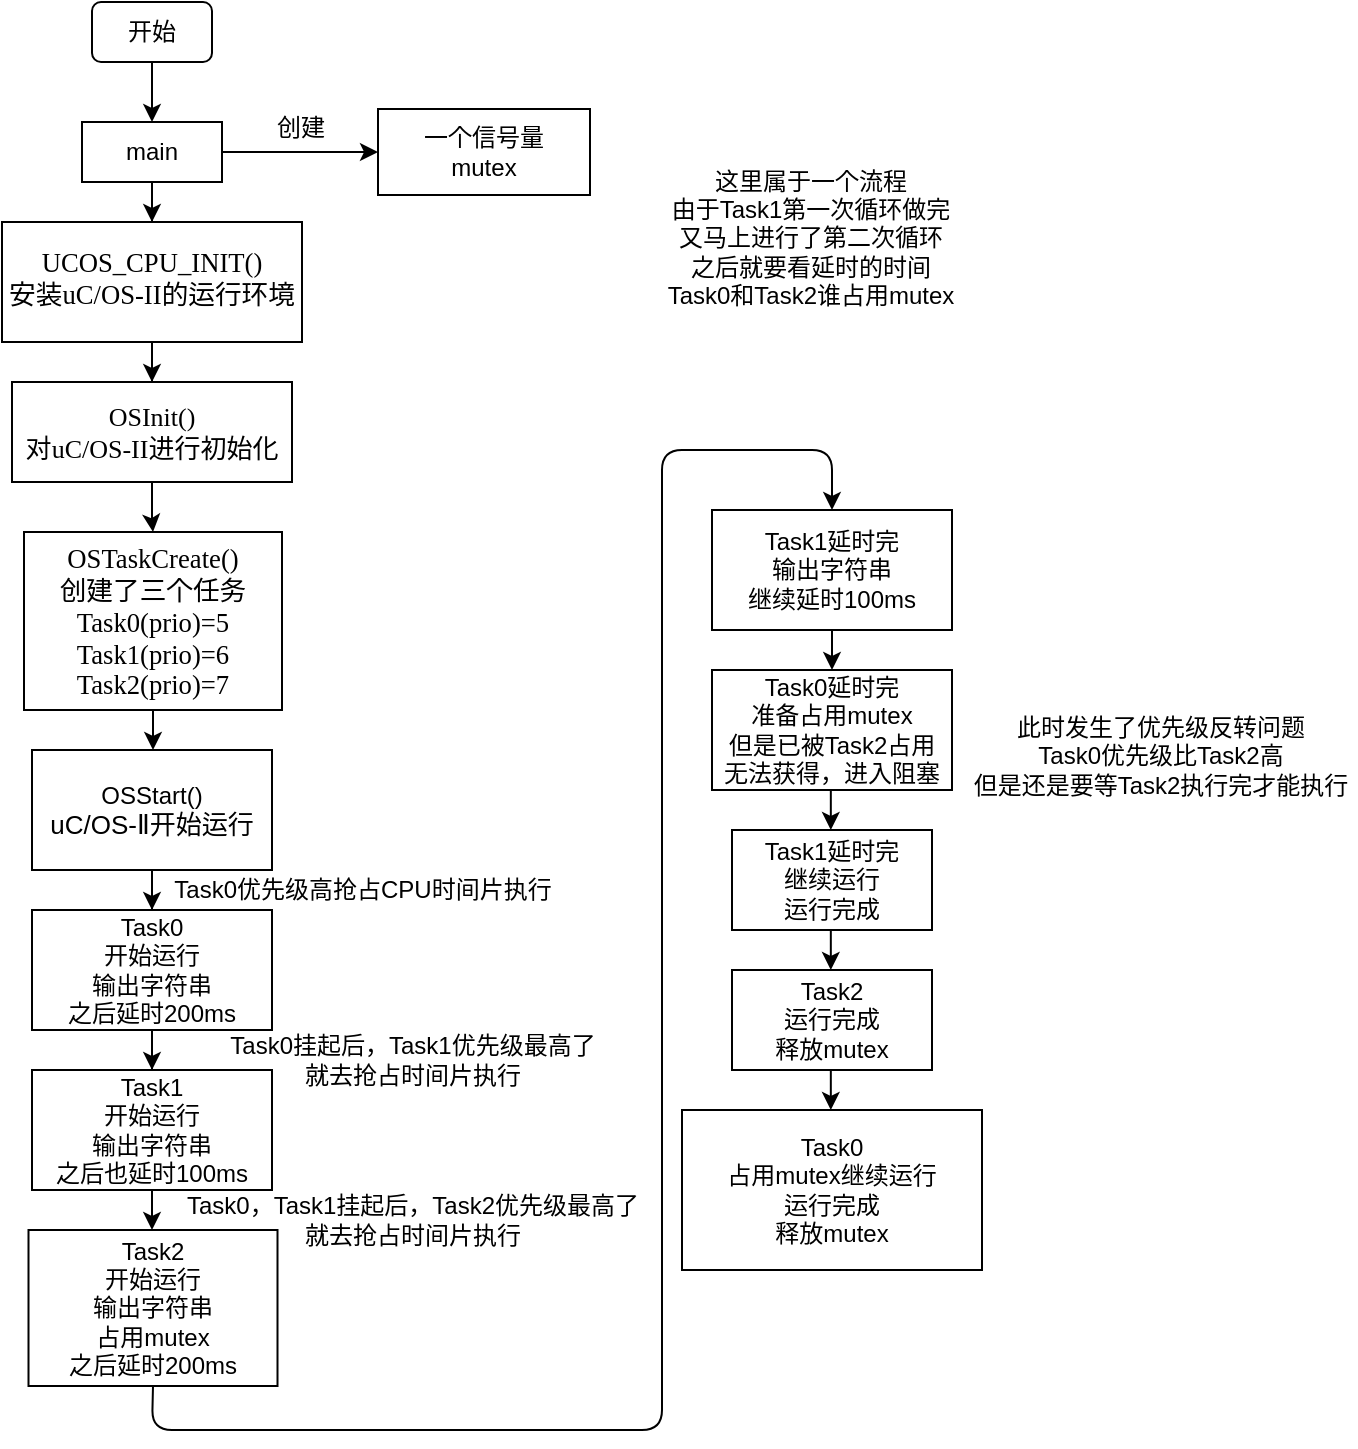 <mxfile type="github" version="13.9.9">
  <diagram id="ohuZpZp04dHcLVHIaXz8" name="Page-1">
    <mxGraphModel grid="0" dx="1483" dy="823" gridSize="10" guides="1" tooltips="1" connect="1" arrows="1" fold="1" page="0" pageScale="1" pageWidth="827" pageHeight="1169" math="0" shadow="0">
      <root>
        <mxCell id="0" />
        <mxCell id="1" parent="0" />
        <mxCell id="6d9VZupNLLY6rlw0ip5k-10" parent="1" style="edgeStyle=orthogonalEdgeStyle;rounded=0;orthogonalLoop=1;jettySize=auto;html=1;entryX=0.5;entryY=0;entryDx=0;entryDy=0;" edge="1" source="6d9VZupNLLY6rlw0ip5k-1" target="6d9VZupNLLY6rlw0ip5k-2">
          <mxGeometry as="geometry" relative="1" />
        </mxCell>
        <mxCell id="6d9VZupNLLY6rlw0ip5k-1" value="开始" parent="1" style="rounded=1;whiteSpace=wrap;html=1;" vertex="1">
          <mxGeometry as="geometry" x="255" y="106" width="60" height="30" />
        </mxCell>
        <mxCell id="6d9VZupNLLY6rlw0ip5k-11" parent="1" style="edgeStyle=orthogonalEdgeStyle;rounded=0;orthogonalLoop=1;jettySize=auto;html=1;entryX=0.5;entryY=0;entryDx=0;entryDy=0;" edge="1" source="6d9VZupNLLY6rlw0ip5k-2" target="6d9VZupNLLY6rlw0ip5k-9">
          <mxGeometry as="geometry" relative="1" />
        </mxCell>
        <mxCell id="6d9VZupNLLY6rlw0ip5k-23" parent="1" style="edgeStyle=orthogonalEdgeStyle;rounded=0;orthogonalLoop=1;jettySize=auto;html=1;entryX=0;entryY=0.5;entryDx=0;entryDy=0;" edge="1" source="6d9VZupNLLY6rlw0ip5k-2" target="6d9VZupNLLY6rlw0ip5k-22">
          <mxGeometry as="geometry" relative="1" />
        </mxCell>
        <mxCell id="6d9VZupNLLY6rlw0ip5k-2" value="main" parent="1" style="rounded=0;whiteSpace=wrap;html=1;" vertex="1">
          <mxGeometry as="geometry" x="250" y="166" width="70" height="30" />
        </mxCell>
        <mxCell id="6d9VZupNLLY6rlw0ip5k-32" parent="1" style="edgeStyle=orthogonalEdgeStyle;rounded=0;orthogonalLoop=1;jettySize=auto;html=1;entryX=0.5;entryY=0;entryDx=0;entryDy=0;" edge="1" source="6d9VZupNLLY6rlw0ip5k-4" target="6d9VZupNLLY6rlw0ip5k-25">
          <mxGeometry as="geometry" relative="1" />
        </mxCell>
        <mxCell id="6d9VZupNLLY6rlw0ip5k-4" value="Task1&lt;br&gt;开始运行&lt;br&gt;输出字符串&lt;br&gt;之后也延时100ms" parent="1" style="rounded=0;whiteSpace=wrap;html=1;" vertex="1">
          <mxGeometry as="geometry" x="225" y="640" width="120" height="60" />
        </mxCell>
        <mxCell id="6d9VZupNLLY6rlw0ip5k-18" parent="1" style="edgeStyle=orthogonalEdgeStyle;rounded=0;orthogonalLoop=1;jettySize=auto;html=1;entryX=0.5;entryY=0;entryDx=0;entryDy=0;" edge="1" source="6d9VZupNLLY6rlw0ip5k-5" target="6d9VZupNLLY6rlw0ip5k-4">
          <mxGeometry as="geometry" relative="1" />
        </mxCell>
        <mxCell id="6d9VZupNLLY6rlw0ip5k-5" value="Task0&lt;br&gt;开始运行&lt;br&gt;输出字符串&lt;br&gt;之后延时200ms" parent="1" style="rounded=0;whiteSpace=wrap;html=1;" vertex="1">
          <mxGeometry as="geometry" x="225" y="560" width="120" height="60" />
        </mxCell>
        <mxCell id="6d9VZupNLLY6rlw0ip5k-15" parent="1" style="edgeStyle=orthogonalEdgeStyle;rounded=0;orthogonalLoop=1;jettySize=auto;html=1;entryX=0.5;entryY=0;entryDx=0;entryDy=0;" edge="1" source="6d9VZupNLLY6rlw0ip5k-6" target="6d9VZupNLLY6rlw0ip5k-5">
          <mxGeometry as="geometry" relative="1" />
        </mxCell>
        <mxCell id="6d9VZupNLLY6rlw0ip5k-6" value="OSStart()&lt;br&gt;&lt;span lang=&quot;EN-US&quot; style=&quot;text-align: center ; color: rgb(0 , 0 , 0) ; text-transform: none ; text-indent: 0px ; letter-spacing: normal ; font-size: 13px ; font-style: normal ; font-variant: normal ; font-weight: 400 ; text-decoration: none ; word-spacing: 0px&quot;&gt;uC/OS-Ⅱ开始运行&lt;/span&gt;" parent="1" style="rounded=0;whiteSpace=wrap;html=1;" vertex="1">
          <mxGeometry as="geometry" x="225" y="480" width="120" height="60" />
        </mxCell>
        <mxCell id="6d9VZupNLLY6rlw0ip5k-14" parent="1" style="edgeStyle=orthogonalEdgeStyle;rounded=0;orthogonalLoop=1;jettySize=auto;html=1;entryX=0.5;entryY=0;entryDx=0;entryDy=0;" edge="1" source="6d9VZupNLLY6rlw0ip5k-7" target="6d9VZupNLLY6rlw0ip5k-6">
          <mxGeometry as="geometry" relative="1" />
        </mxCell>
        <mxCell id="6d9VZupNLLY6rlw0ip5k-7" value="&lt;span lang=&quot;EN-US&quot; style=&quot;font-size: 10.0pt ; font-family: &amp;#34;times new roman&amp;#34; , serif&quot;&gt;OSTaskCreate()&lt;br&gt;创建了三个任务&lt;br&gt;Task0(prio)=5&lt;br&gt;Task1(prio)=6&lt;br&gt;Task2(prio)=7&lt;br&gt;&lt;/span&gt;" parent="1" style="rounded=0;whiteSpace=wrap;html=1;" vertex="1">
          <mxGeometry as="geometry" x="221" y="371" width="129" height="89" />
        </mxCell>
        <mxCell id="6d9VZupNLLY6rlw0ip5k-13" parent="1" style="edgeStyle=orthogonalEdgeStyle;rounded=0;orthogonalLoop=1;jettySize=auto;html=1;entryX=0.5;entryY=0;entryDx=0;entryDy=0;" edge="1" source="6d9VZupNLLY6rlw0ip5k-8" target="6d9VZupNLLY6rlw0ip5k-7">
          <mxGeometry as="geometry" relative="1" />
        </mxCell>
        <mxCell id="6d9VZupNLLY6rlw0ip5k-8" value="&lt;span lang=&quot;EN-US&quot; style=&quot;font-family: &amp;#34;times new roman&amp;#34; , serif ; font-size: 13px&quot;&gt;&lt;font style=&quot;font-size: 13px&quot;&gt;&lt;font style=&quot;font-size: 13px&quot;&gt;&lt;font style=&quot;font-size: 13px&quot;&gt;OSInit()&lt;br&gt;对&lt;span lang=&quot;EN-US&quot; style=&quot;text-align: center ; color: rgb(0 , 0 , 0) ; text-transform: none ; text-indent: 0px ; letter-spacing: normal ; font-style: normal ; font-variant: normal ; font-weight: 400 ; text-decoration: none ; word-spacing: 0px&quot;&gt;uC/OS-II进行初始化&lt;/span&gt;&lt;/font&gt;&lt;/font&gt;&lt;/font&gt;&lt;/span&gt;" parent="1" style="rounded=0;whiteSpace=wrap;html=1;" vertex="1">
          <mxGeometry as="geometry" x="215" y="296" width="140" height="50" />
        </mxCell>
        <mxCell id="6d9VZupNLLY6rlw0ip5k-12" parent="1" style="edgeStyle=orthogonalEdgeStyle;rounded=0;orthogonalLoop=1;jettySize=auto;html=1;entryX=0.5;entryY=0;entryDx=0;entryDy=0;" edge="1" source="6d9VZupNLLY6rlw0ip5k-9" target="6d9VZupNLLY6rlw0ip5k-8">
          <mxGeometry as="geometry" relative="1" />
        </mxCell>
        <mxCell id="6d9VZupNLLY6rlw0ip5k-9" value="&lt;span lang=&quot;EN-US&quot; style=&quot;font-family: &amp;#34;times new roman&amp;#34; , serif ; font-size: 13.33px&quot;&gt;&lt;font style=&quot;font-size: 13.33px&quot;&gt;&lt;font style=&quot;font-size: 13.33px&quot;&gt;&lt;font style=&quot;font-size: 13.33px&quot;&gt;&lt;font style=&quot;font-size: 13.33px&quot;&gt;&lt;font style=&quot;font-size: 13.33px&quot;&gt;UCOS_CPU_INIT()&lt;br&gt;安装&lt;span lang=&quot;EN-US&quot; style=&quot;font-family: &amp;#34;times new roman&amp;#34; , serif&quot;&gt;uC/OS-II的运行环境&lt;/span&gt;&lt;/font&gt;&lt;/font&gt;&lt;/font&gt;&lt;/font&gt;&lt;/font&gt;&lt;b&gt;&lt;i&gt;&lt;u&gt;&lt;sub&gt;&lt;sup style=&quot;font-size: 13.33px&quot;&gt;&lt;strike&gt;&lt;br&gt;&lt;/strike&gt;&lt;/sup&gt;&lt;/sub&gt;&lt;/u&gt;&lt;/i&gt;&lt;/b&gt;&lt;/span&gt;" parent="1" style="rounded=0;whiteSpace=wrap;html=1;" vertex="1">
          <mxGeometry as="geometry" x="210" y="216" width="150" height="60" />
        </mxCell>
        <mxCell id="6d9VZupNLLY6rlw0ip5k-17" value="Task0优先级高抢占CPU时间片执行" parent="1" style="text;html=1;align=center;verticalAlign=middle;resizable=0;points=[];autosize=1;" vertex="1">
          <mxGeometry as="geometry" x="290" y="540" width="200" height="20" />
        </mxCell>
        <mxCell id="6d9VZupNLLY6rlw0ip5k-19" value="Task0挂起后，Task1优先级最高了&lt;br&gt;就去抢占时间片执行" parent="1" style="text;html=1;align=center;verticalAlign=middle;resizable=0;points=[];autosize=1;" vertex="1">
          <mxGeometry as="geometry" x="315" y="620" width="200" height="30" />
        </mxCell>
        <mxCell id="6d9VZupNLLY6rlw0ip5k-22" value="一个信号量&lt;br&gt;mutex" parent="1" style="rounded=0;whiteSpace=wrap;html=1;" vertex="1">
          <mxGeometry as="geometry" x="398" y="159.5" width="106" height="43" />
        </mxCell>
        <mxCell id="6d9VZupNLLY6rlw0ip5k-24" value="创建" parent="1" style="text;html=1;align=center;verticalAlign=middle;resizable=0;points=[];autosize=1;" vertex="1">
          <mxGeometry as="geometry" x="342" y="159.5" width="34" height="18" />
        </mxCell>
        <mxCell id="6d9VZupNLLY6rlw0ip5k-25" value="Task2&lt;br&gt;开始运行&lt;br&gt;输出字符串&lt;br&gt;占用mutex&lt;br&gt;之后延时200ms" parent="1" style="rounded=0;whiteSpace=wrap;html=1;" vertex="1">
          <mxGeometry as="geometry" x="223.25" y="720" width="124.5" height="78" />
        </mxCell>
        <mxCell id="6d9VZupNLLY6rlw0ip5k-26" value="Task0，Task1挂起后，Task2优先级最高了&lt;br&gt;就去抢占时间片执行" parent="1" style="text;html=1;align=center;verticalAlign=middle;resizable=0;points=[];autosize=1;" vertex="1">
          <mxGeometry as="geometry" x="295" y="700" width="240" height="30" />
        </mxCell>
        <mxCell id="6d9VZupNLLY6rlw0ip5k-27" value="Task1延时完&lt;br&gt;输出字符串&lt;br&gt;继续延时100ms" parent="1" style="rounded=0;whiteSpace=wrap;html=1;" vertex="1">
          <mxGeometry as="geometry" x="565" y="360" width="120" height="60" />
        </mxCell>
        <mxCell id="6d9VZupNLLY6rlw0ip5k-28" value="Task0延时完&lt;br&gt;准备占用mutex&lt;br&gt;但是已被Task2占用&lt;br&gt;无法获得，进入阻塞" parent="1" style="rounded=0;whiteSpace=wrap;html=1;" vertex="1">
          <mxGeometry as="geometry" x="565" y="440" width="120" height="60" />
        </mxCell>
        <mxCell id="6d9VZupNLLY6rlw0ip5k-29" value="Task2&lt;br&gt;运行完成&lt;br&gt;释放mutex" parent="1" style="rounded=0;whiteSpace=wrap;html=1;" vertex="1">
          <mxGeometry as="geometry" x="575" y="590" width="100" height="50" />
        </mxCell>
        <mxCell id="6d9VZupNLLY6rlw0ip5k-30" value="Task0&lt;br&gt;占用mutex继续运行&lt;br&gt;运行完成&lt;br&gt;释放mutex" parent="1" style="rounded=0;whiteSpace=wrap;html=1;" vertex="1">
          <mxGeometry as="geometry" x="550" y="660" width="150" height="80" />
        </mxCell>
        <mxCell id="6d9VZupNLLY6rlw0ip5k-31" value="Task1延时完&lt;br&gt;继续运行&lt;br&gt;运行完成" parent="1" style="rounded=0;whiteSpace=wrap;html=1;" vertex="1">
          <mxGeometry as="geometry" x="575" y="520" width="100" height="50" />
        </mxCell>
        <mxCell id="6d9VZupNLLY6rlw0ip5k-34" value="" parent="1" style="endArrow=classic;html=1;exitX=0.5;exitY=1;exitDx=0;exitDy=0;entryX=0.5;entryY=0;entryDx=0;entryDy=0;" edge="1" source="6d9VZupNLLY6rlw0ip5k-25" target="6d9VZupNLLY6rlw0ip5k-27">
          <mxGeometry as="geometry" width="50" height="50" relative="1">
            <mxPoint as="sourcePoint" x="460" y="810" />
            <mxPoint as="targetPoint" x="510" y="760" />
            <Array as="points">
              <mxPoint x="285" y="820" />
              <mxPoint x="540" y="820" />
              <mxPoint x="540" y="330" />
              <mxPoint x="625" y="330" />
            </Array>
          </mxGeometry>
        </mxCell>
        <mxCell id="6d9VZupNLLY6rlw0ip5k-35" value="" parent="1" style="endArrow=classic;html=1;exitX=0.5;exitY=1;exitDx=0;exitDy=0;entryX=0.5;entryY=0;entryDx=0;entryDy=0;" edge="1" source="6d9VZupNLLY6rlw0ip5k-27" target="6d9VZupNLLY6rlw0ip5k-28">
          <mxGeometry as="geometry" width="50" height="50" relative="1">
            <mxPoint as="sourcePoint" x="770" y="490" />
            <mxPoint as="targetPoint" x="820" y="440" />
          </mxGeometry>
        </mxCell>
        <mxCell id="6d9VZupNLLY6rlw0ip5k-38" value="" parent="1" style="endArrow=classic;html=1;exitX=0.5;exitY=1;exitDx=0;exitDy=0;entryX=0.5;entryY=0;entryDx=0;entryDy=0;" edge="1">
          <mxGeometry as="geometry" width="50" height="50" relative="1">
            <mxPoint as="sourcePoint" x="624.41" y="500" />
            <mxPoint as="targetPoint" x="624.41" y="520" />
          </mxGeometry>
        </mxCell>
        <mxCell id="6d9VZupNLLY6rlw0ip5k-39" value="" parent="1" style="endArrow=classic;html=1;exitX=0.5;exitY=1;exitDx=0;exitDy=0;entryX=0.5;entryY=0;entryDx=0;entryDy=0;" edge="1">
          <mxGeometry as="geometry" width="50" height="50" relative="1">
            <mxPoint as="sourcePoint" x="624.41" y="570" />
            <mxPoint as="targetPoint" x="624.41" y="590" />
          </mxGeometry>
        </mxCell>
        <mxCell id="6d9VZupNLLY6rlw0ip5k-40" value="" parent="1" style="endArrow=classic;html=1;exitX=0.5;exitY=1;exitDx=0;exitDy=0;entryX=0.5;entryY=0;entryDx=0;entryDy=0;" edge="1">
          <mxGeometry as="geometry" width="50" height="50" relative="1">
            <mxPoint as="sourcePoint" x="624.41" y="640" />
            <mxPoint as="targetPoint" x="624.41" y="660" />
          </mxGeometry>
        </mxCell>
        <mxCell id="6d9VZupNLLY6rlw0ip5k-42" value="这里属于一个流程&lt;br&gt;由于Task1第一次循环做完&lt;br&gt;又马上进行了第二次循环&lt;br&gt;之后就要看延时的时间&lt;br&gt;Task0和Task2谁占用mutex" parent="1" style="text;html=1;align=center;verticalAlign=middle;resizable=0;points=[];autosize=1;" vertex="1">
          <mxGeometry as="geometry" x="537" y="187" width="153" height="74" />
        </mxCell>
        <mxCell id="6d9VZupNLLY6rlw0ip5k-43" value="此时发生了优先级反转问题&lt;br&gt;Task0优先级比Task2高&lt;br&gt;但是还是要等Task2执行完才能执行" parent="1" style="text;html=1;align=center;verticalAlign=middle;resizable=0;points=[];autosize=1;" vertex="1">
          <mxGeometry as="geometry" x="690" y="460" width="197" height="46" />
        </mxCell>
      </root>
    </mxGraphModel>
  </diagram>
</mxfile>
